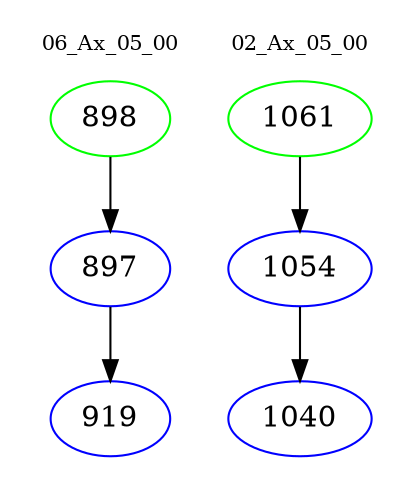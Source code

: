 digraph{
subgraph cluster_0 {
color = white
label = "06_Ax_05_00";
fontsize=10;
T0_898 [label="898", color="green"]
T0_898 -> T0_897 [color="black"]
T0_897 [label="897", color="blue"]
T0_897 -> T0_919 [color="black"]
T0_919 [label="919", color="blue"]
}
subgraph cluster_1 {
color = white
label = "02_Ax_05_00";
fontsize=10;
T1_1061 [label="1061", color="green"]
T1_1061 -> T1_1054 [color="black"]
T1_1054 [label="1054", color="blue"]
T1_1054 -> T1_1040 [color="black"]
T1_1040 [label="1040", color="blue"]
}
}
